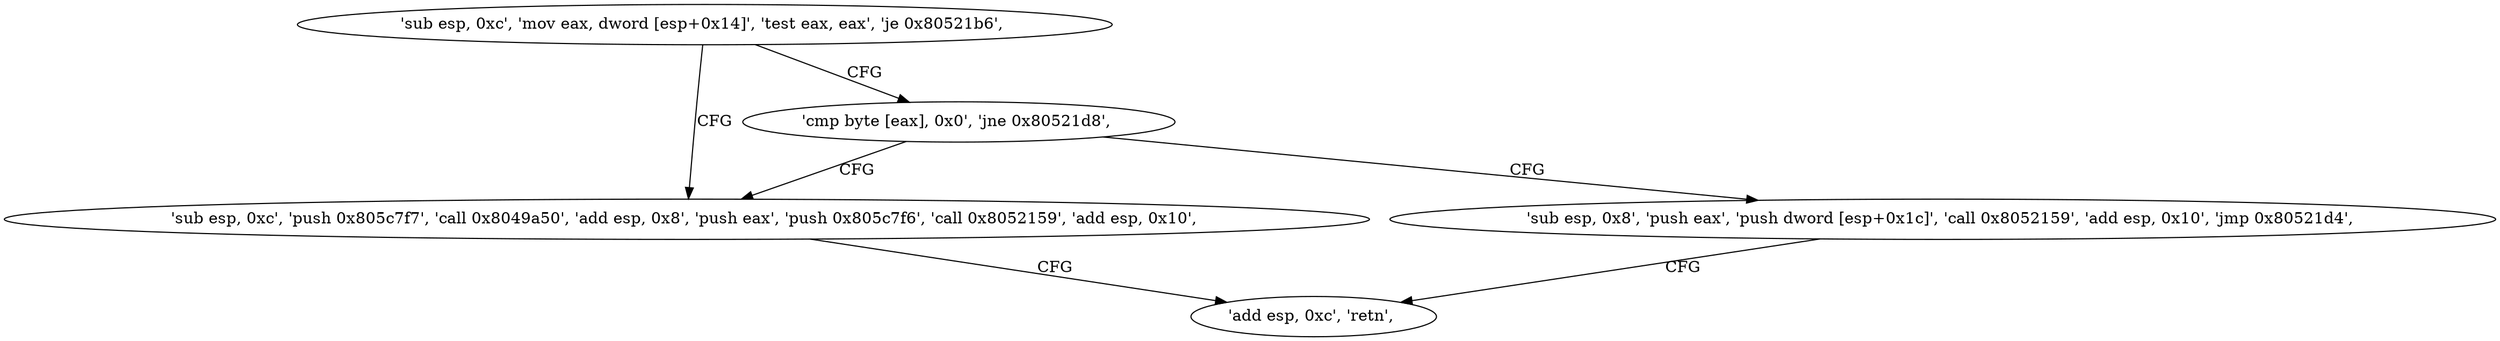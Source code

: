 digraph "func" {
"134554022" [label = "'sub esp, 0xc', 'mov eax, dword [esp+0x14]', 'test eax, eax', 'je 0x80521b6', " ]
"134554038" [label = "'sub esp, 0xc', 'push 0x805c7f7', 'call 0x8049a50', 'add esp, 0x8', 'push eax', 'push 0x805c7f6', 'call 0x8052159', 'add esp, 0x10', " ]
"134554033" [label = "'cmp byte [eax], 0x0', 'jne 0x80521d8', " ]
"134554068" [label = "'add esp, 0xc', 'retn', " ]
"134554072" [label = "'sub esp, 0x8', 'push eax', 'push dword [esp+0x1c]', 'call 0x8052159', 'add esp, 0x10', 'jmp 0x80521d4', " ]
"134554022" -> "134554038" [ label = "CFG" ]
"134554022" -> "134554033" [ label = "CFG" ]
"134554038" -> "134554068" [ label = "CFG" ]
"134554033" -> "134554072" [ label = "CFG" ]
"134554033" -> "134554038" [ label = "CFG" ]
"134554072" -> "134554068" [ label = "CFG" ]
}
